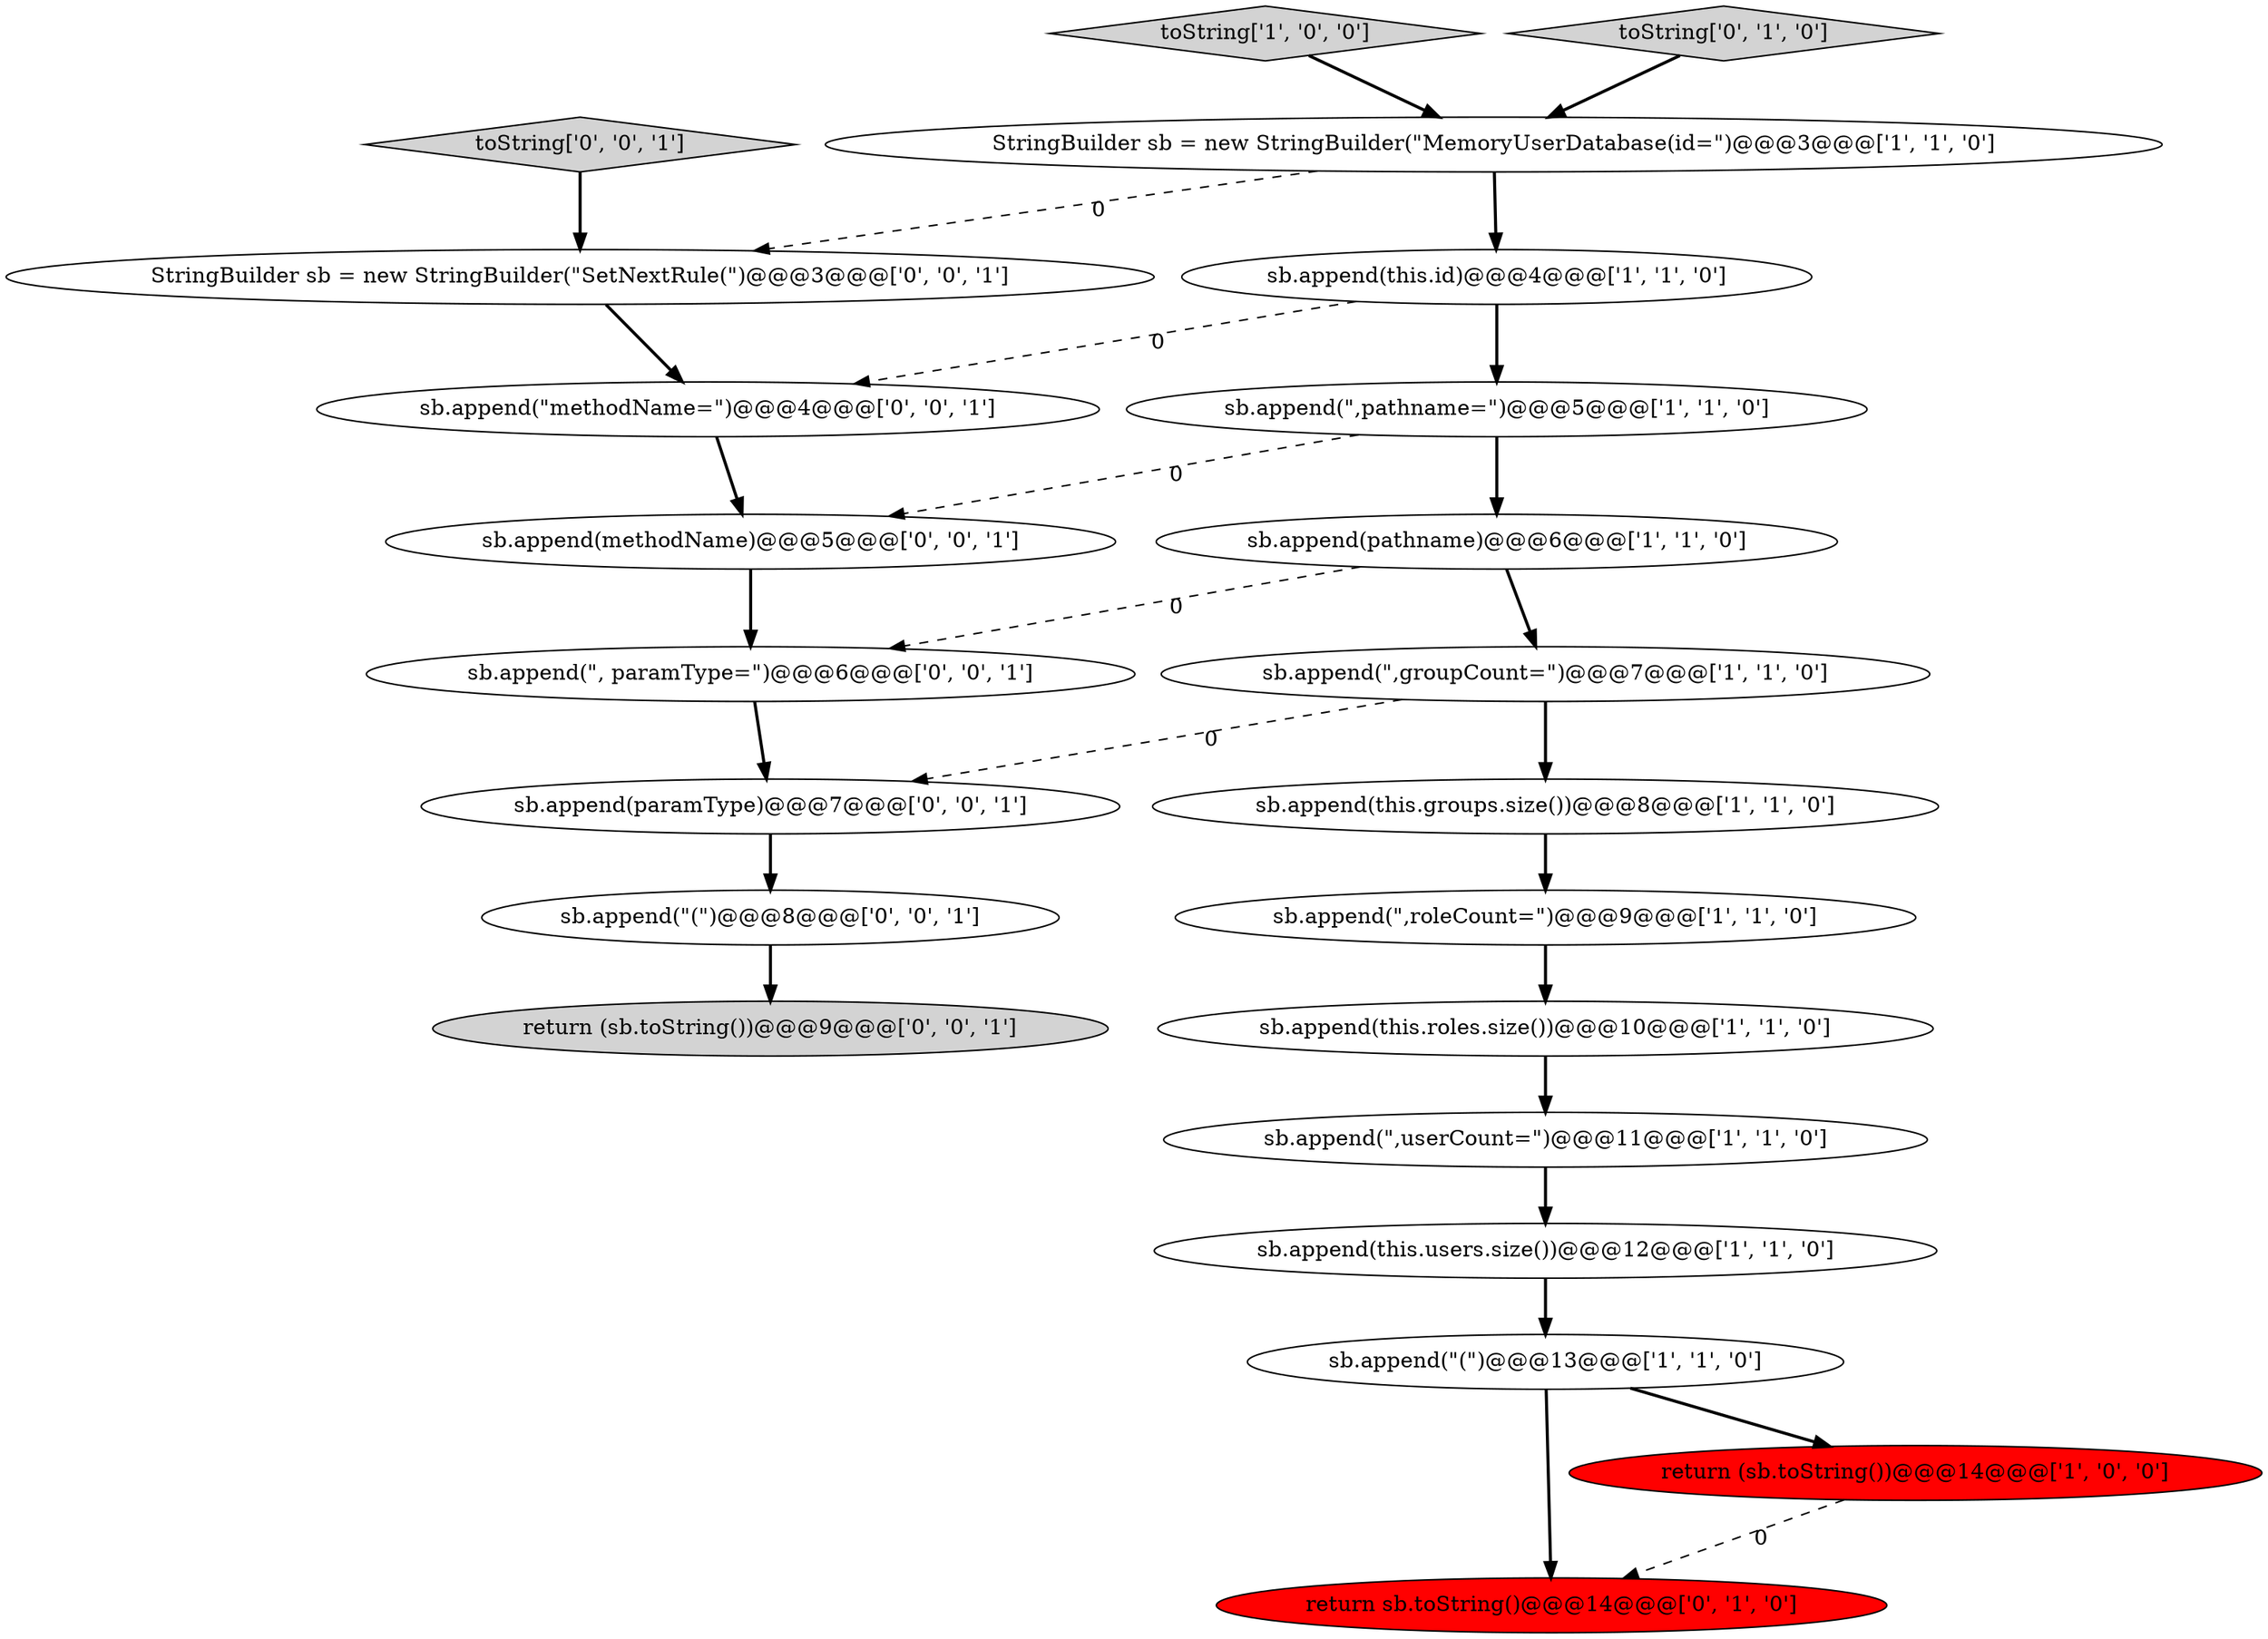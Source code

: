 digraph {
6 [style = filled, label = "sb.append(this.roles.size())@@@10@@@['1', '1', '0']", fillcolor = white, shape = ellipse image = "AAA0AAABBB1BBB"];
5 [style = filled, label = "toString['1', '0', '0']", fillcolor = lightgray, shape = diamond image = "AAA0AAABBB1BBB"];
17 [style = filled, label = "toString['0', '0', '1']", fillcolor = lightgray, shape = diamond image = "AAA0AAABBB3BBB"];
22 [style = filled, label = "sb.append(\", paramType=\")@@@6@@@['0', '0', '1']", fillcolor = white, shape = ellipse image = "AAA0AAABBB3BBB"];
4 [style = filled, label = "sb.append(\",roleCount=\")@@@9@@@['1', '1', '0']", fillcolor = white, shape = ellipse image = "AAA0AAABBB1BBB"];
7 [style = filled, label = "StringBuilder sb = new StringBuilder(\"MemoryUserDatabase(id=\")@@@3@@@['1', '1', '0']", fillcolor = white, shape = ellipse image = "AAA0AAABBB1BBB"];
20 [style = filled, label = "sb.append(\"(\")@@@8@@@['0', '0', '1']", fillcolor = white, shape = ellipse image = "AAA0AAABBB3BBB"];
8 [style = filled, label = "sb.append(\"(\")@@@13@@@['1', '1', '0']", fillcolor = white, shape = ellipse image = "AAA0AAABBB1BBB"];
21 [style = filled, label = "return (sb.toString())@@@9@@@['0', '0', '1']", fillcolor = lightgray, shape = ellipse image = "AAA0AAABBB3BBB"];
9 [style = filled, label = "sb.append(\",userCount=\")@@@11@@@['1', '1', '0']", fillcolor = white, shape = ellipse image = "AAA0AAABBB1BBB"];
12 [style = filled, label = "sb.append(this.groups.size())@@@8@@@['1', '1', '0']", fillcolor = white, shape = ellipse image = "AAA0AAABBB1BBB"];
15 [style = filled, label = "sb.append(paramType)@@@7@@@['0', '0', '1']", fillcolor = white, shape = ellipse image = "AAA0AAABBB3BBB"];
19 [style = filled, label = "sb.append(\"methodName=\")@@@4@@@['0', '0', '1']", fillcolor = white, shape = ellipse image = "AAA0AAABBB3BBB"];
16 [style = filled, label = "sb.append(methodName)@@@5@@@['0', '0', '1']", fillcolor = white, shape = ellipse image = "AAA0AAABBB3BBB"];
14 [style = filled, label = "return sb.toString()@@@14@@@['0', '1', '0']", fillcolor = red, shape = ellipse image = "AAA1AAABBB2BBB"];
0 [style = filled, label = "sb.append(\",groupCount=\")@@@7@@@['1', '1', '0']", fillcolor = white, shape = ellipse image = "AAA0AAABBB1BBB"];
10 [style = filled, label = "sb.append(this.users.size())@@@12@@@['1', '1', '0']", fillcolor = white, shape = ellipse image = "AAA0AAABBB1BBB"];
18 [style = filled, label = "StringBuilder sb = new StringBuilder(\"SetNextRule(\")@@@3@@@['0', '0', '1']", fillcolor = white, shape = ellipse image = "AAA0AAABBB3BBB"];
1 [style = filled, label = "sb.append(\",pathname=\")@@@5@@@['1', '1', '0']", fillcolor = white, shape = ellipse image = "AAA0AAABBB1BBB"];
2 [style = filled, label = "sb.append(this.id)@@@4@@@['1', '1', '0']", fillcolor = white, shape = ellipse image = "AAA0AAABBB1BBB"];
3 [style = filled, label = "sb.append(pathname)@@@6@@@['1', '1', '0']", fillcolor = white, shape = ellipse image = "AAA0AAABBB1BBB"];
13 [style = filled, label = "toString['0', '1', '0']", fillcolor = lightgray, shape = diamond image = "AAA0AAABBB2BBB"];
11 [style = filled, label = "return (sb.toString())@@@14@@@['1', '0', '0']", fillcolor = red, shape = ellipse image = "AAA1AAABBB1BBB"];
2->19 [style = dashed, label="0"];
22->15 [style = bold, label=""];
7->18 [style = dashed, label="0"];
4->6 [style = bold, label=""];
2->1 [style = bold, label=""];
0->12 [style = bold, label=""];
1->3 [style = bold, label=""];
18->19 [style = bold, label=""];
8->14 [style = bold, label=""];
0->15 [style = dashed, label="0"];
3->22 [style = dashed, label="0"];
9->10 [style = bold, label=""];
16->22 [style = bold, label=""];
3->0 [style = bold, label=""];
19->16 [style = bold, label=""];
20->21 [style = bold, label=""];
10->8 [style = bold, label=""];
12->4 [style = bold, label=""];
7->2 [style = bold, label=""];
13->7 [style = bold, label=""];
15->20 [style = bold, label=""];
11->14 [style = dashed, label="0"];
1->16 [style = dashed, label="0"];
5->7 [style = bold, label=""];
6->9 [style = bold, label=""];
8->11 [style = bold, label=""];
17->18 [style = bold, label=""];
}
